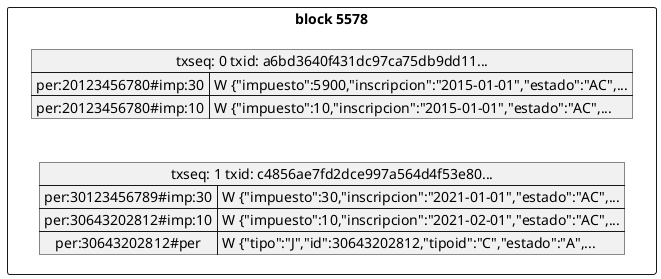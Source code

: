 @startuml fabric-block

left to right direction

rectangle "block 5578" {

map "txseq: 0 txid: a6bd3640f431dc97ca75db9dd11..." as tx0 {
 per:20123456780#imp:30 => W {"impuesto":5900,"inscripcion":"2015-01-01","estado":"AC",...
 per:20123456780#imp:10 => W {"impuesto":10,"inscripcion":"2015-01-01","estado":"AC",...
}

map "txseq: 1 txid: c4856ae7fd2dce997a564d4f53e80..." as tx1 {
 per:30123456789#imp:30 => W {"impuesto":30,"inscripcion":"2021-01-01","estado":"AC",...
 per:30643202812#imp:10 => W {"impuesto":10,"inscripcion":"2021-02-01","estado":"AC",...
 per:30643202812#per    => W {"tipo":"J","id":30643202812,"tipoid":"C","estado":"A",...
}

}

@enduml

